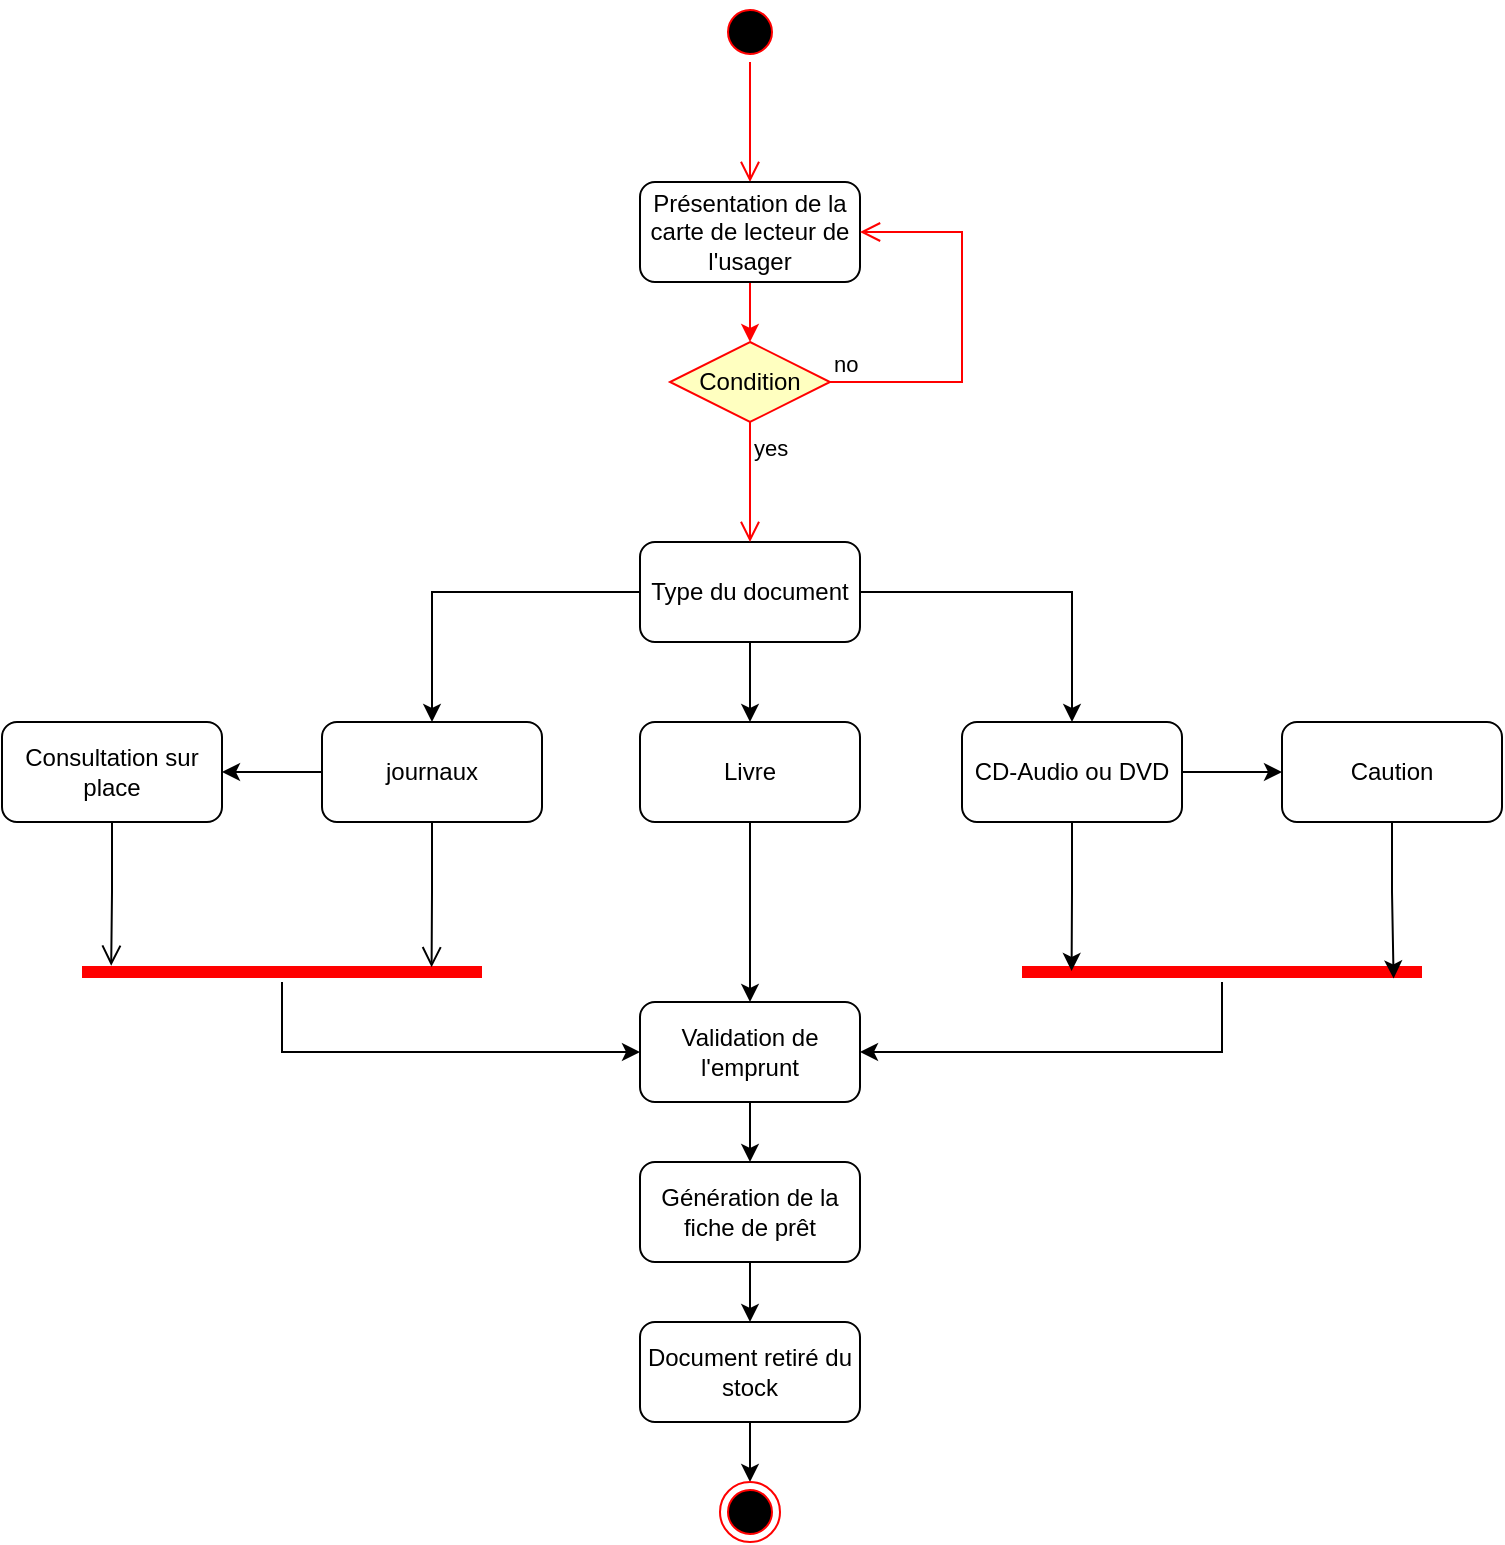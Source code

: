 <mxfile version="22.1.2" type="device">
  <diagram name="Page-1" id="LX-VtFpkaipy7AE87t0e">
    <mxGraphModel dx="1235" dy="844" grid="1" gridSize="10" guides="1" tooltips="1" connect="1" arrows="1" fold="1" page="1" pageScale="1" pageWidth="827" pageHeight="1169" math="0" shadow="0">
      <root>
        <mxCell id="0" />
        <mxCell id="1" parent="0" />
        <mxCell id="tWZ-o21t5LeQAQk3vxvz-1" value="" style="ellipse;html=1;shape=startState;fillColor=#000000;strokeColor=#ff0000;" vertex="1" parent="1">
          <mxGeometry x="399" y="60" width="30" height="30" as="geometry" />
        </mxCell>
        <mxCell id="tWZ-o21t5LeQAQk3vxvz-2" value="" style="edgeStyle=orthogonalEdgeStyle;html=1;verticalAlign=bottom;endArrow=open;endSize=8;strokeColor=#ff0000;rounded=0;" edge="1" source="tWZ-o21t5LeQAQk3vxvz-1" parent="1">
          <mxGeometry relative="1" as="geometry">
            <mxPoint x="414" y="150" as="targetPoint" />
          </mxGeometry>
        </mxCell>
        <mxCell id="tWZ-o21t5LeQAQk3vxvz-20" style="edgeStyle=orthogonalEdgeStyle;rounded=0;orthogonalLoop=1;jettySize=auto;html=1;strokeColor=#FF0000;" edge="1" parent="1" source="tWZ-o21t5LeQAQk3vxvz-11" target="tWZ-o21t5LeQAQk3vxvz-17">
          <mxGeometry relative="1" as="geometry" />
        </mxCell>
        <mxCell id="tWZ-o21t5LeQAQk3vxvz-11" value="Présentation de la carte de lecteur de l&#39;usager" style="html=1;whiteSpace=wrap;rounded=1;glass=0;shadow=0;" vertex="1" parent="1">
          <mxGeometry x="359" y="150" width="110" height="50" as="geometry" />
        </mxCell>
        <mxCell id="tWZ-o21t5LeQAQk3vxvz-25" style="edgeStyle=orthogonalEdgeStyle;rounded=0;orthogonalLoop=1;jettySize=auto;html=1;entryX=0.5;entryY=0;entryDx=0;entryDy=0;" edge="1" parent="1" source="tWZ-o21t5LeQAQk3vxvz-15" target="tWZ-o21t5LeQAQk3vxvz-22">
          <mxGeometry relative="1" as="geometry" />
        </mxCell>
        <mxCell id="tWZ-o21t5LeQAQk3vxvz-54" style="edgeStyle=orthogonalEdgeStyle;rounded=0;orthogonalLoop=1;jettySize=auto;html=1;entryX=0.5;entryY=0;entryDx=0;entryDy=0;" edge="1" parent="1" source="tWZ-o21t5LeQAQk3vxvz-15" target="tWZ-o21t5LeQAQk3vxvz-21">
          <mxGeometry relative="1" as="geometry" />
        </mxCell>
        <mxCell id="tWZ-o21t5LeQAQk3vxvz-55" style="edgeStyle=orthogonalEdgeStyle;rounded=0;orthogonalLoop=1;jettySize=auto;html=1;entryX=0.5;entryY=0;entryDx=0;entryDy=0;" edge="1" parent="1" source="tWZ-o21t5LeQAQk3vxvz-15" target="tWZ-o21t5LeQAQk3vxvz-23">
          <mxGeometry relative="1" as="geometry" />
        </mxCell>
        <mxCell id="tWZ-o21t5LeQAQk3vxvz-15" value="Type du document" style="html=1;whiteSpace=wrap;rounded=1;" vertex="1" parent="1">
          <mxGeometry x="359" y="330" width="110" height="50" as="geometry" />
        </mxCell>
        <mxCell id="tWZ-o21t5LeQAQk3vxvz-17" value="Condition" style="rhombus;whiteSpace=wrap;html=1;fontColor=#000000;fillColor=#ffffc0;strokeColor=#ff0000;" vertex="1" parent="1">
          <mxGeometry x="374" y="230" width="80" height="40" as="geometry" />
        </mxCell>
        <mxCell id="tWZ-o21t5LeQAQk3vxvz-18" value="no" style="edgeStyle=orthogonalEdgeStyle;html=1;align=left;verticalAlign=bottom;endArrow=open;endSize=8;strokeColor=#FF0000;rounded=0;entryX=1;entryY=0.5;entryDx=0;entryDy=0;" edge="1" source="tWZ-o21t5LeQAQk3vxvz-17" parent="1" target="tWZ-o21t5LeQAQk3vxvz-11">
          <mxGeometry x="-1" relative="1" as="geometry">
            <mxPoint x="550" y="260" as="targetPoint" />
            <Array as="points">
              <mxPoint x="520" y="250" />
              <mxPoint x="520" y="175" />
            </Array>
          </mxGeometry>
        </mxCell>
        <mxCell id="tWZ-o21t5LeQAQk3vxvz-19" value="yes" style="edgeStyle=orthogonalEdgeStyle;html=1;align=left;verticalAlign=top;endArrow=open;endSize=8;strokeColor=#ff0000;rounded=0;entryX=0.5;entryY=0;entryDx=0;entryDy=0;" edge="1" source="tWZ-o21t5LeQAQk3vxvz-17" parent="1" target="tWZ-o21t5LeQAQk3vxvz-15">
          <mxGeometry x="-1" relative="1" as="geometry">
            <mxPoint x="410" y="340" as="targetPoint" />
          </mxGeometry>
        </mxCell>
        <mxCell id="tWZ-o21t5LeQAQk3vxvz-64" style="edgeStyle=orthogonalEdgeStyle;rounded=0;orthogonalLoop=1;jettySize=auto;html=1;entryX=0.5;entryY=0;entryDx=0;entryDy=0;" edge="1" parent="1" source="tWZ-o21t5LeQAQk3vxvz-21" target="tWZ-o21t5LeQAQk3vxvz-33">
          <mxGeometry relative="1" as="geometry" />
        </mxCell>
        <mxCell id="tWZ-o21t5LeQAQk3vxvz-21" value="Livre" style="html=1;whiteSpace=wrap;rounded=1;" vertex="1" parent="1">
          <mxGeometry x="359" y="420" width="110" height="50" as="geometry" />
        </mxCell>
        <mxCell id="tWZ-o21t5LeQAQk3vxvz-28" style="edgeStyle=orthogonalEdgeStyle;rounded=0;orthogonalLoop=1;jettySize=auto;html=1;entryX=0;entryY=0.5;entryDx=0;entryDy=0;" edge="1" parent="1" source="tWZ-o21t5LeQAQk3vxvz-22" target="tWZ-o21t5LeQAQk3vxvz-27">
          <mxGeometry relative="1" as="geometry" />
        </mxCell>
        <mxCell id="tWZ-o21t5LeQAQk3vxvz-22" value="CD-Audio ou DVD" style="html=1;whiteSpace=wrap;rounded=1;" vertex="1" parent="1">
          <mxGeometry x="520" y="420" width="110" height="50" as="geometry" />
        </mxCell>
        <mxCell id="tWZ-o21t5LeQAQk3vxvz-53" style="edgeStyle=orthogonalEdgeStyle;rounded=0;orthogonalLoop=1;jettySize=auto;html=1;" edge="1" parent="1" source="tWZ-o21t5LeQAQk3vxvz-23" target="tWZ-o21t5LeQAQk3vxvz-52">
          <mxGeometry relative="1" as="geometry" />
        </mxCell>
        <mxCell id="tWZ-o21t5LeQAQk3vxvz-23" value="journaux" style="html=1;whiteSpace=wrap;rounded=1;" vertex="1" parent="1">
          <mxGeometry x="200" y="420" width="110" height="50" as="geometry" />
        </mxCell>
        <mxCell id="tWZ-o21t5LeQAQk3vxvz-27" value="Caution" style="html=1;whiteSpace=wrap;rounded=1;" vertex="1" parent="1">
          <mxGeometry x="680" y="420" width="110" height="50" as="geometry" />
        </mxCell>
        <mxCell id="tWZ-o21t5LeQAQk3vxvz-47" style="edgeStyle=orthogonalEdgeStyle;rounded=0;orthogonalLoop=1;jettySize=auto;html=1;entryX=1;entryY=0.5;entryDx=0;entryDy=0;" edge="1" parent="1" source="tWZ-o21t5LeQAQk3vxvz-29" target="tWZ-o21t5LeQAQk3vxvz-33">
          <mxGeometry relative="1" as="geometry">
            <Array as="points">
              <mxPoint x="650" y="585" />
            </Array>
          </mxGeometry>
        </mxCell>
        <mxCell id="tWZ-o21t5LeQAQk3vxvz-29" value="" style="shape=line;html=1;strokeWidth=6;strokeColor=#ff0000;" vertex="1" parent="1">
          <mxGeometry x="550" y="540" width="200" height="10" as="geometry" />
        </mxCell>
        <mxCell id="tWZ-o21t5LeQAQk3vxvz-40" style="edgeStyle=orthogonalEdgeStyle;rounded=0;orthogonalLoop=1;jettySize=auto;html=1;" edge="1" parent="1" source="tWZ-o21t5LeQAQk3vxvz-33" target="tWZ-o21t5LeQAQk3vxvz-39">
          <mxGeometry relative="1" as="geometry" />
        </mxCell>
        <mxCell id="tWZ-o21t5LeQAQk3vxvz-33" value="Validation de l&#39;emprunt" style="html=1;whiteSpace=wrap;rounded=1;" vertex="1" parent="1">
          <mxGeometry x="359" y="560" width="110" height="50" as="geometry" />
        </mxCell>
        <mxCell id="tWZ-o21t5LeQAQk3vxvz-42" style="edgeStyle=orthogonalEdgeStyle;rounded=0;orthogonalLoop=1;jettySize=auto;html=1;entryX=0.5;entryY=0;entryDx=0;entryDy=0;" edge="1" parent="1" source="tWZ-o21t5LeQAQk3vxvz-39" target="tWZ-o21t5LeQAQk3vxvz-41">
          <mxGeometry relative="1" as="geometry" />
        </mxCell>
        <mxCell id="tWZ-o21t5LeQAQk3vxvz-39" value="Génération de la fiche de prêt" style="html=1;whiteSpace=wrap;rounded=1;" vertex="1" parent="1">
          <mxGeometry x="359" y="640" width="110" height="50" as="geometry" />
        </mxCell>
        <mxCell id="tWZ-o21t5LeQAQk3vxvz-51" style="edgeStyle=orthogonalEdgeStyle;rounded=0;orthogonalLoop=1;jettySize=auto;html=1;entryX=0.5;entryY=0;entryDx=0;entryDy=0;" edge="1" parent="1" source="tWZ-o21t5LeQAQk3vxvz-41" target="tWZ-o21t5LeQAQk3vxvz-43">
          <mxGeometry relative="1" as="geometry" />
        </mxCell>
        <mxCell id="tWZ-o21t5LeQAQk3vxvz-41" value="Document retiré du stock" style="html=1;whiteSpace=wrap;rounded=1;" vertex="1" parent="1">
          <mxGeometry x="359" y="720" width="110" height="50" as="geometry" />
        </mxCell>
        <mxCell id="tWZ-o21t5LeQAQk3vxvz-43" value="" style="ellipse;html=1;shape=endState;fillColor=#000000;strokeColor=#ff0000;" vertex="1" parent="1">
          <mxGeometry x="399" y="800" width="30" height="30" as="geometry" />
        </mxCell>
        <mxCell id="tWZ-o21t5LeQAQk3vxvz-45" style="edgeStyle=orthogonalEdgeStyle;rounded=0;orthogonalLoop=1;jettySize=auto;html=1;entryX=0.124;entryY=0.447;entryDx=0;entryDy=0;entryPerimeter=0;" edge="1" parent="1" source="tWZ-o21t5LeQAQk3vxvz-22" target="tWZ-o21t5LeQAQk3vxvz-29">
          <mxGeometry relative="1" as="geometry" />
        </mxCell>
        <mxCell id="tWZ-o21t5LeQAQk3vxvz-46" style="edgeStyle=orthogonalEdgeStyle;rounded=0;orthogonalLoop=1;jettySize=auto;html=1;entryX=0.929;entryY=0.824;entryDx=0;entryDy=0;entryPerimeter=0;" edge="1" parent="1" source="tWZ-o21t5LeQAQk3vxvz-27" target="tWZ-o21t5LeQAQk3vxvz-29">
          <mxGeometry relative="1" as="geometry" />
        </mxCell>
        <mxCell id="tWZ-o21t5LeQAQk3vxvz-52" value="Consultation sur place" style="html=1;whiteSpace=wrap;rounded=1;" vertex="1" parent="1">
          <mxGeometry x="40" y="420" width="110" height="50" as="geometry" />
        </mxCell>
        <mxCell id="tWZ-o21t5LeQAQk3vxvz-63" style="edgeStyle=orthogonalEdgeStyle;rounded=0;orthogonalLoop=1;jettySize=auto;html=1;entryX=0;entryY=0.5;entryDx=0;entryDy=0;" edge="1" parent="1" source="tWZ-o21t5LeQAQk3vxvz-56" target="tWZ-o21t5LeQAQk3vxvz-33">
          <mxGeometry relative="1" as="geometry">
            <Array as="points">
              <mxPoint x="180" y="585" />
            </Array>
          </mxGeometry>
        </mxCell>
        <mxCell id="tWZ-o21t5LeQAQk3vxvz-56" value="" style="shape=line;html=1;strokeWidth=6;strokeColor=#ff0000;" vertex="1" parent="1">
          <mxGeometry x="80" y="540" width="200" height="10" as="geometry" />
        </mxCell>
        <mxCell id="tWZ-o21t5LeQAQk3vxvz-65" style="edgeStyle=orthogonalEdgeStyle;shape=connector;rounded=0;orthogonalLoop=1;jettySize=auto;html=1;entryX=0.073;entryY=0.187;entryDx=0;entryDy=0;entryPerimeter=0;labelBackgroundColor=default;strokeColor=#000000;align=left;verticalAlign=bottom;fontFamily=Helvetica;fontSize=11;fontColor=default;endArrow=open;endSize=8;" edge="1" parent="1" source="tWZ-o21t5LeQAQk3vxvz-52" target="tWZ-o21t5LeQAQk3vxvz-56">
          <mxGeometry relative="1" as="geometry" />
        </mxCell>
        <mxCell id="tWZ-o21t5LeQAQk3vxvz-66" style="edgeStyle=orthogonalEdgeStyle;shape=connector;rounded=0;orthogonalLoop=1;jettySize=auto;html=1;entryX=0.874;entryY=0.267;entryDx=0;entryDy=0;entryPerimeter=0;labelBackgroundColor=default;strokeColor=#000000;align=left;verticalAlign=bottom;fontFamily=Helvetica;fontSize=11;fontColor=default;endArrow=open;endSize=8;" edge="1" parent="1" source="tWZ-o21t5LeQAQk3vxvz-23" target="tWZ-o21t5LeQAQk3vxvz-56">
          <mxGeometry relative="1" as="geometry" />
        </mxCell>
      </root>
    </mxGraphModel>
  </diagram>
</mxfile>
